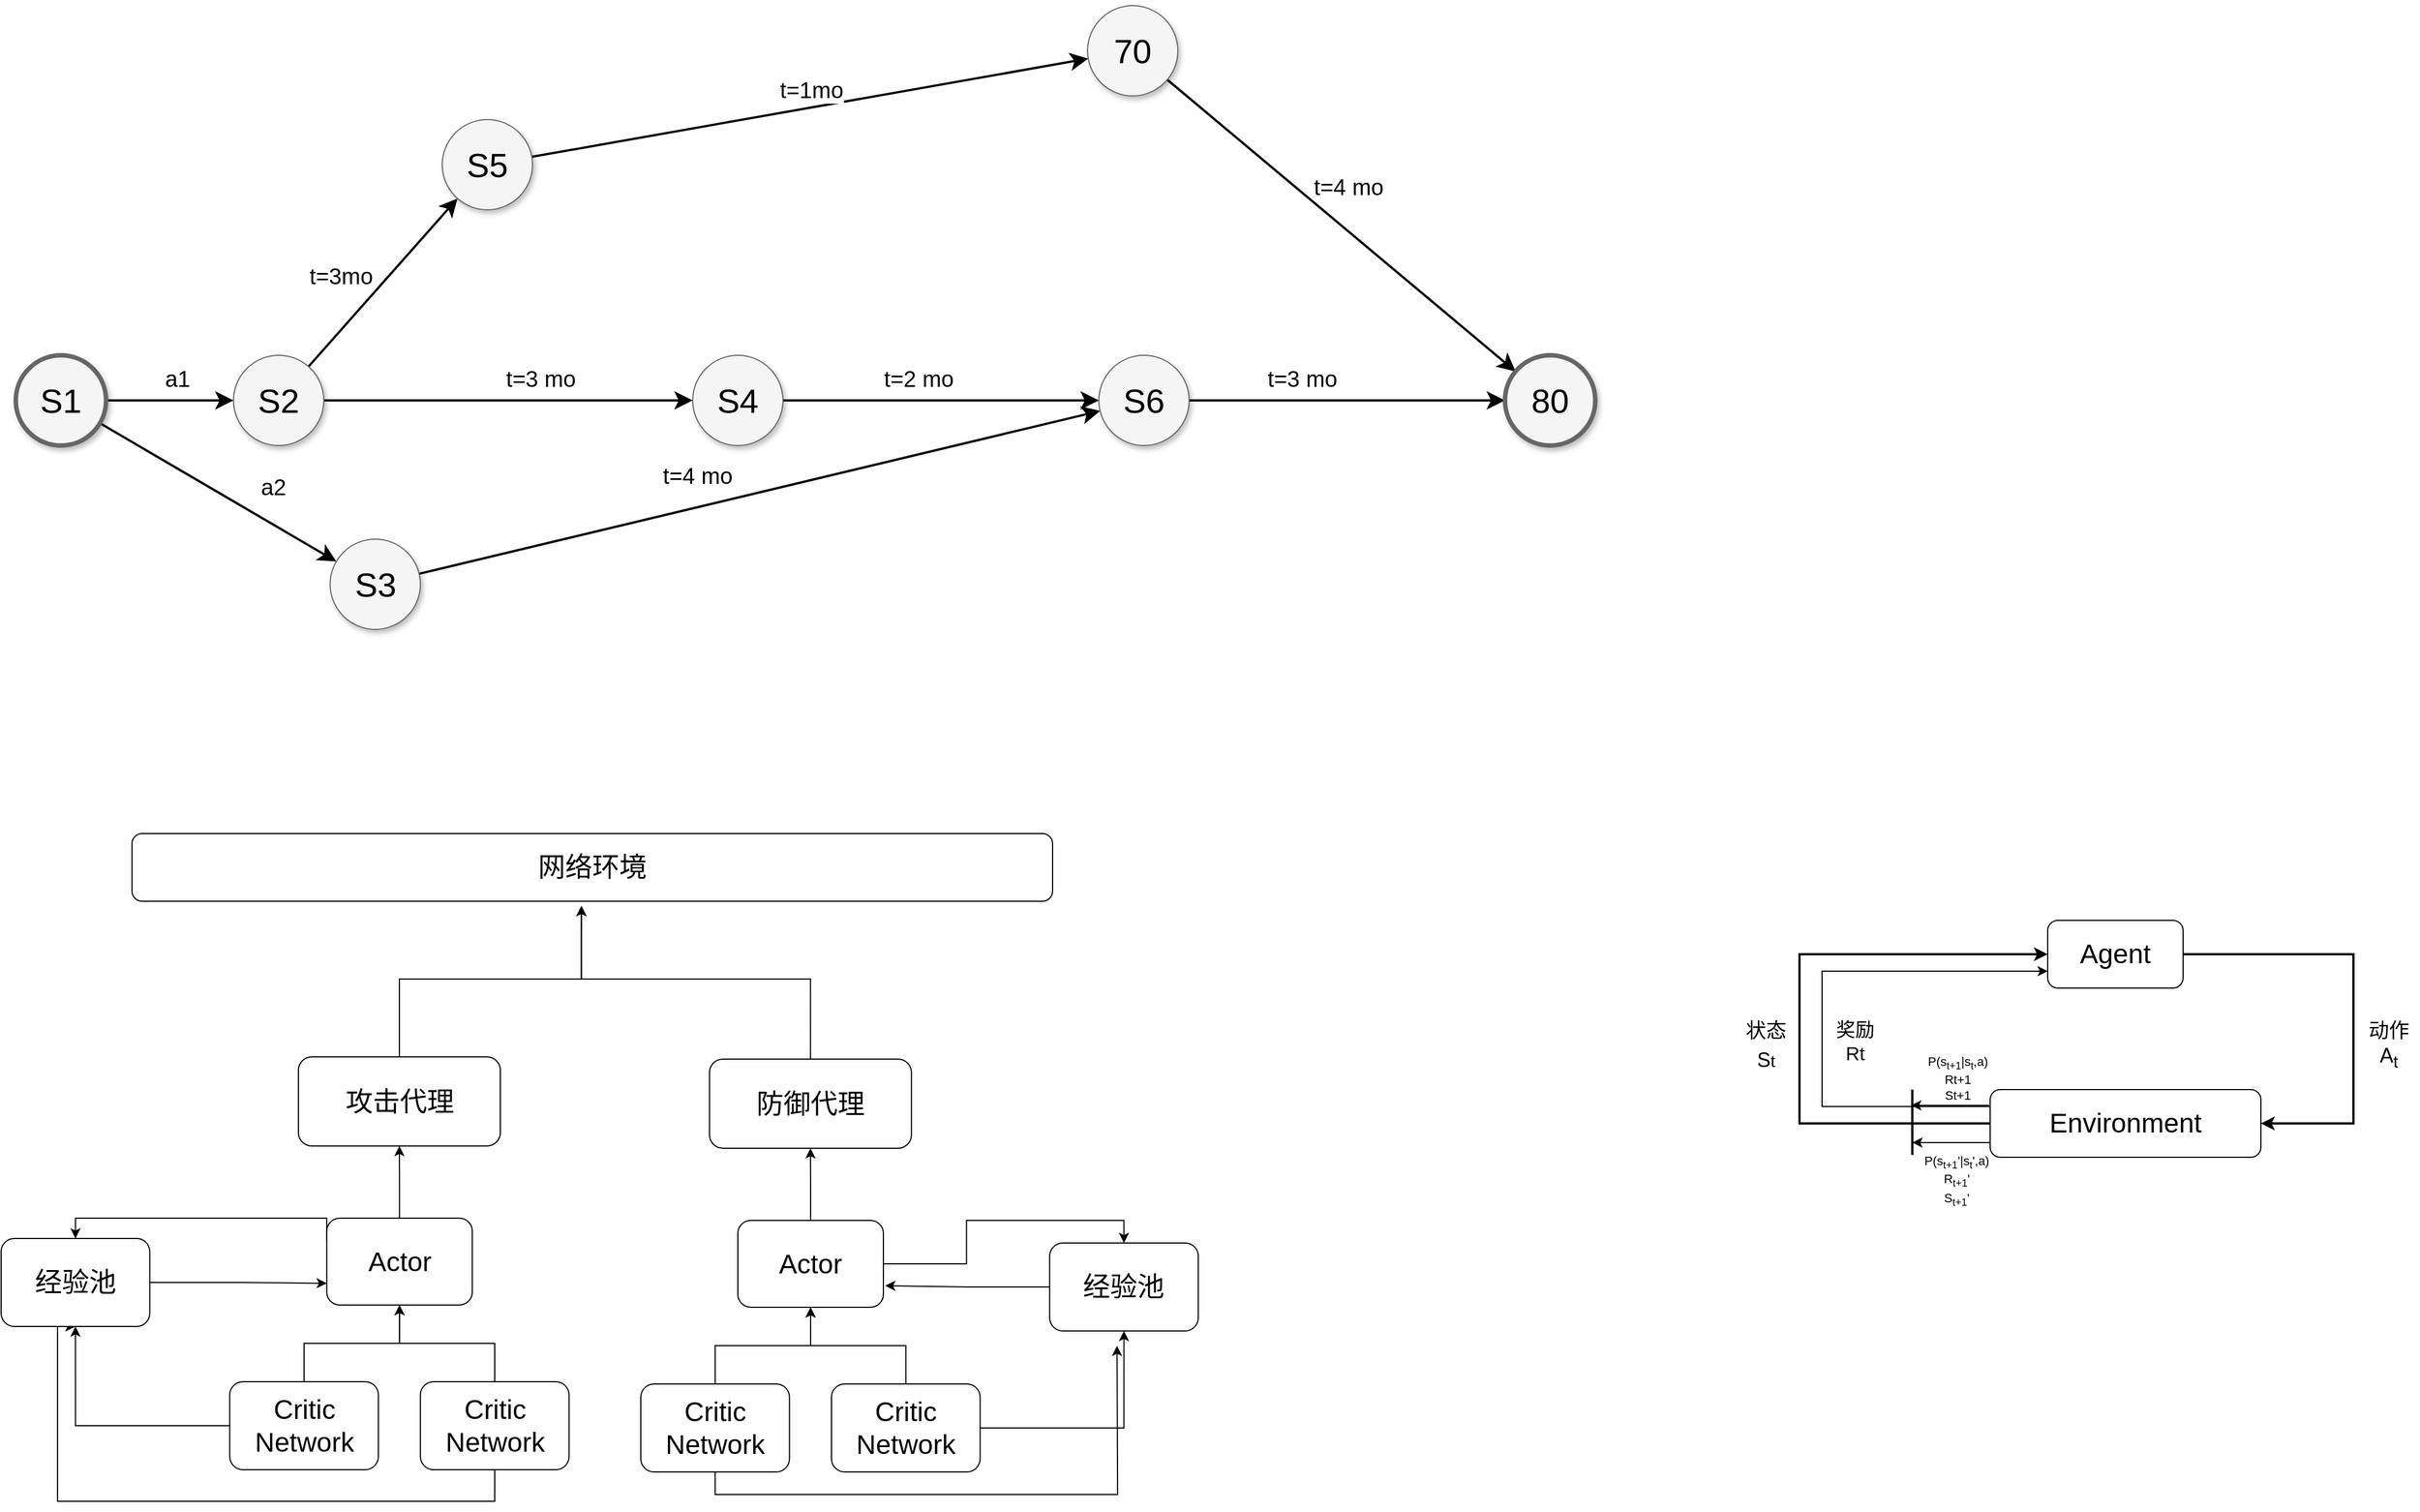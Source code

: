 <mxfile version="26.0.15">
  <diagram name="Page-1" id="ff44883e-f642-bcb2-894b-16b3d25a3f0b">
    <mxGraphModel dx="2248" dy="1188" grid="0" gridSize="10" guides="1" tooltips="1" connect="1" arrows="1" fold="1" page="0" pageScale="1.5" pageWidth="413" pageHeight="291" background="none" math="0" shadow="0">
      <root>
        <mxCell id="0" style=";html=1;" />
        <mxCell id="1" style=";html=1;" parent="0" />
        <mxCell id="f0bcc99304e6f5a-9" style="edgeStyle=none;curved=1;html=1;startSize=10;endArrow=classic;endFill=1;endSize=10;strokeColor=#000000;strokeWidth=2;fontSize=12;" parent="1" source="f0bcc99304e6f5a-1" target="f0bcc99304e6f5a-2" edge="1">
          <mxGeometry relative="1" as="geometry" />
        </mxCell>
        <mxCell id="f0bcc99304e6f5a-18" value="a1" style="text;html=1;resizable=0;points=[];align=center;verticalAlign=middle;labelBackgroundColor=none;fontSize=20;" parent="f0bcc99304e6f5a-9" vertex="1" connectable="0">
          <mxGeometry x="0.255" y="-5" relative="1" as="geometry">
            <mxPoint x="-8" y="-25" as="offset" />
          </mxGeometry>
        </mxCell>
        <mxCell id="f0bcc99304e6f5a-16" style="edgeStyle=none;curved=1;html=1;startSize=10;endFill=1;endSize=10;strokeWidth=2;fontSize=12;" parent="1" source="f0bcc99304e6f5a-1" target="f0bcc99304e6f5a-3" edge="1">
          <mxGeometry relative="1" as="geometry" />
        </mxCell>
        <mxCell id="f0bcc99304e6f5a-19" value="a2" style="text;html=1;resizable=0;points=[];align=center;verticalAlign=middle;labelBackgroundColor=#ffffff;fontSize=20;" parent="f0bcc99304e6f5a-16" vertex="1" connectable="0">
          <mxGeometry x="-0.074" y="-2" relative="1" as="geometry">
            <mxPoint x="57" y="-3" as="offset" />
          </mxGeometry>
        </mxCell>
        <mxCell id="f0bcc99304e6f5a-1" value="S1" style="ellipse;whiteSpace=wrap;html=1;rounded=0;shadow=1;strokeColor=#666666;strokeWidth=4;fontSize=30;align=center;fillColor=#f5f5f5;" parent="1" vertex="1">
          <mxGeometry x="170" y="570" width="80" height="80" as="geometry" />
        </mxCell>
        <mxCell id="f0bcc99304e6f5a-10" style="edgeStyle=none;curved=1;html=1;startSize=10;endFill=1;endSize=10;strokeWidth=2;fontSize=12;" parent="1" source="f0bcc99304e6f5a-2" target="f0bcc99304e6f5a-6" edge="1">
          <mxGeometry relative="1" as="geometry" />
        </mxCell>
        <mxCell id="f0bcc99304e6f5a-20" value="t=3 mo" style="text;html=1;resizable=0;points=[];align=center;verticalAlign=middle;labelBackgroundColor=#ffffff;fontSize=20;" parent="f0bcc99304e6f5a-10" vertex="1" connectable="0">
          <mxGeometry x="0.154" relative="1" as="geometry">
            <mxPoint x="3" y="-20" as="offset" />
          </mxGeometry>
        </mxCell>
        <mxCell id="f0bcc99304e6f5a-11" style="edgeStyle=none;curved=1;html=1;startSize=10;endFill=1;endSize=10;strokeWidth=2;fontSize=12;" parent="1" source="f0bcc99304e6f5a-2" target="f0bcc99304e6f5a-5" edge="1">
          <mxGeometry relative="1" as="geometry" />
        </mxCell>
        <mxCell id="f0bcc99304e6f5a-24" value="t=3mo" style="text;html=1;resizable=0;points=[];align=center;verticalAlign=middle;labelBackgroundColor=#ffffff;fontSize=20;" parent="f0bcc99304e6f5a-11" vertex="1" connectable="0">
          <mxGeometry x="0.167" y="-3" relative="1" as="geometry">
            <mxPoint x="-51" y="4" as="offset" />
          </mxGeometry>
        </mxCell>
        <mxCell id="f0bcc99304e6f5a-2" value="S2" style="ellipse;whiteSpace=wrap;html=1;rounded=0;shadow=1;strokeColor=#666666;strokeWidth=1;fontSize=30;align=center;fillColor=#f5f5f5;" parent="1" vertex="1">
          <mxGeometry x="363" y="570" width="80" height="80" as="geometry" />
        </mxCell>
        <mxCell id="f0bcc99304e6f5a-17" style="edgeStyle=none;curved=1;html=1;startSize=10;endFill=1;endSize=10;strokeWidth=2;fontSize=12;" parent="1" source="f0bcc99304e6f5a-3" target="f0bcc99304e6f5a-4" edge="1">
          <mxGeometry relative="1" as="geometry" />
        </mxCell>
        <mxCell id="f0bcc99304e6f5a-27" value="t=4 mo" style="text;html=1;resizable=0;points=[];align=center;verticalAlign=middle;labelBackgroundColor=#ffffff;fontSize=20;" parent="f0bcc99304e6f5a-17" vertex="1" connectable="0">
          <mxGeometry x="-0.132" y="-6" relative="1" as="geometry">
            <mxPoint x="-17" y="-31" as="offset" />
          </mxGeometry>
        </mxCell>
        <mxCell id="f0bcc99304e6f5a-3" value="S3" style="ellipse;whiteSpace=wrap;html=1;rounded=0;shadow=1;strokeColor=#666666;strokeWidth=1;fontSize=30;align=center;fillColor=#f5f5f5;" parent="1" vertex="1">
          <mxGeometry x="448.63" y="733" width="80" height="80" as="geometry" />
        </mxCell>
        <mxCell id="f0bcc99304e6f5a-15" style="edgeStyle=none;curved=1;html=1;startSize=10;endFill=1;endSize=10;strokeWidth=2;fontSize=12;" parent="1" source="f0bcc99304e6f5a-4" target="f0bcc99304e6f5a-8" edge="1">
          <mxGeometry relative="1" as="geometry" />
        </mxCell>
        <mxCell id="f0bcc99304e6f5a-23" value="t=3 mo" style="text;html=1;resizable=0;points=[];align=center;verticalAlign=middle;labelBackgroundColor=#ffffff;fontSize=20;" parent="f0bcc99304e6f5a-15" vertex="1" connectable="0">
          <mxGeometry x="-0.414" y="-1" relative="1" as="geometry">
            <mxPoint x="18" y="-21" as="offset" />
          </mxGeometry>
        </mxCell>
        <mxCell id="f0bcc99304e6f5a-4" value="S6" style="ellipse;whiteSpace=wrap;html=1;rounded=0;shadow=1;strokeColor=#666666;strokeWidth=1;fontSize=30;align=center;fillColor=#f5f5f5;" parent="1" vertex="1">
          <mxGeometry x="1130" y="570" width="80" height="80" as="geometry" />
        </mxCell>
        <mxCell id="f0bcc99304e6f5a-12" style="edgeStyle=none;curved=1;html=1;startSize=10;endFill=1;endSize=10;strokeWidth=2;fontSize=12;" parent="1" source="f0bcc99304e6f5a-5" target="f0bcc99304e6f5a-7" edge="1">
          <mxGeometry relative="1" as="geometry" />
        </mxCell>
        <mxCell id="f0bcc99304e6f5a-25" value="t=1mo" style="text;html=1;resizable=0;points=[];align=center;verticalAlign=middle;labelBackgroundColor=#ffffff;fontSize=20;" parent="f0bcc99304e6f5a-12" vertex="1" connectable="0">
          <mxGeometry x="-0.073" y="-5" relative="1" as="geometry">
            <mxPoint x="18" y="-25" as="offset" />
          </mxGeometry>
        </mxCell>
        <mxCell id="f0bcc99304e6f5a-5" value="S5" style="ellipse;whiteSpace=wrap;html=1;rounded=0;shadow=1;strokeColor=#666666;strokeWidth=1;fontSize=30;align=center;fillColor=#f5f5f5;" parent="1" vertex="1">
          <mxGeometry x="548" y="361" width="80" height="80" as="geometry" />
        </mxCell>
        <mxCell id="f0bcc99304e6f5a-14" style="edgeStyle=none;curved=1;html=1;startSize=10;endFill=1;endSize=10;strokeWidth=2;fontSize=12;" parent="1" source="f0bcc99304e6f5a-6" target="f0bcc99304e6f5a-4" edge="1">
          <mxGeometry relative="1" as="geometry" />
        </mxCell>
        <mxCell id="f0bcc99304e6f5a-22" value="t=2 mo" style="text;html=1;resizable=0;points=[];align=center;verticalAlign=middle;labelBackgroundColor=#ffffff;fontSize=20;" parent="f0bcc99304e6f5a-14" vertex="1" connectable="0">
          <mxGeometry x="-0.349" y="-1" relative="1" as="geometry">
            <mxPoint x="29" y="-21" as="offset" />
          </mxGeometry>
        </mxCell>
        <mxCell id="f0bcc99304e6f5a-6" value="S4" style="ellipse;whiteSpace=wrap;html=1;rounded=0;shadow=1;strokeColor=#666666;strokeWidth=1;fontSize=30;align=center;fillColor=#f5f5f5;" parent="1" vertex="1">
          <mxGeometry x="770" y="570" width="80" height="80" as="geometry" />
        </mxCell>
        <mxCell id="f0bcc99304e6f5a-13" style="edgeStyle=none;curved=1;html=1;startSize=10;endFill=1;endSize=10;strokeWidth=2;fontSize=12;" parent="1" source="f0bcc99304e6f5a-7" target="f0bcc99304e6f5a-8" edge="1">
          <mxGeometry relative="1" as="geometry" />
        </mxCell>
        <mxCell id="f0bcc99304e6f5a-26" value="t=4 mo" style="text;html=1;resizable=0;points=[];align=center;verticalAlign=middle;labelBackgroundColor=#ffffff;fontSize=20;" parent="f0bcc99304e6f5a-13" vertex="1" connectable="0">
          <mxGeometry x="-0.266" y="2" relative="1" as="geometry">
            <mxPoint x="45" y="1" as="offset" />
          </mxGeometry>
        </mxCell>
        <mxCell id="f0bcc99304e6f5a-7" value="70" style="ellipse;whiteSpace=wrap;html=1;rounded=0;shadow=1;strokeColor=#666666;strokeWidth=1;fontSize=30;align=center;fillColor=#f5f5f5;" parent="1" vertex="1">
          <mxGeometry x="1120" y="260" width="80" height="80" as="geometry" />
        </mxCell>
        <mxCell id="f0bcc99304e6f5a-8" value="80" style="ellipse;whiteSpace=wrap;html=1;rounded=0;shadow=1;strokeColor=#666666;strokeWidth=4;fontSize=30;align=center;fillColor=#f5f5f5;" parent="1" vertex="1">
          <mxGeometry x="1490" y="570" width="80" height="80" as="geometry" />
        </mxCell>
        <mxCell id="1hvpJ5m77YqwDwWk46-2-6" style="edgeStyle=orthogonalEdgeStyle;rounded=0;orthogonalLoop=1;jettySize=auto;html=1;exitX=1;exitY=0.5;exitDx=0;exitDy=0;entryX=1;entryY=0.5;entryDx=0;entryDy=0;strokeWidth=2;" parent="1" source="1hvpJ5m77YqwDwWk46-2-1" target="1hvpJ5m77YqwDwWk46-2-2" edge="1">
          <mxGeometry relative="1" as="geometry">
            <Array as="points">
              <mxPoint x="2242" y="1101" />
              <mxPoint x="2242" y="1251" />
            </Array>
          </mxGeometry>
        </mxCell>
        <mxCell id="1hvpJ5m77YqwDwWk46-2-1" value="&lt;font style=&quot;font-size: 24px;&quot;&gt;Agent&lt;/font&gt;" style="rounded=1;whiteSpace=wrap;html=1;" parent="1" vertex="1">
          <mxGeometry x="1971" y="1071" width="120" height="60" as="geometry" />
        </mxCell>
        <mxCell id="1hvpJ5m77YqwDwWk46-2-9" style="edgeStyle=orthogonalEdgeStyle;rounded=0;orthogonalLoop=1;jettySize=auto;html=1;exitX=0;exitY=0.5;exitDx=0;exitDy=0;entryX=0;entryY=0.5;entryDx=0;entryDy=0;strokeWidth=2;" parent="1" source="1hvpJ5m77YqwDwWk46-2-2" target="1hvpJ5m77YqwDwWk46-2-1" edge="1">
          <mxGeometry relative="1" as="geometry">
            <Array as="points">
              <mxPoint x="1751" y="1251" />
              <mxPoint x="1751" y="1101" />
            </Array>
          </mxGeometry>
        </mxCell>
        <mxCell id="1hvpJ5m77YqwDwWk46-2-13" style="edgeStyle=orthogonalEdgeStyle;rounded=0;orthogonalLoop=1;jettySize=auto;html=1;exitX=0;exitY=0.25;exitDx=0;exitDy=0;entryX=0;entryY=0.75;entryDx=0;entryDy=0;" parent="1" source="1hvpJ5m77YqwDwWk46-2-2" target="1hvpJ5m77YqwDwWk46-2-1" edge="1">
          <mxGeometry relative="1" as="geometry">
            <Array as="points">
              <mxPoint x="1771" y="1236" />
              <mxPoint x="1771" y="1116" />
            </Array>
          </mxGeometry>
        </mxCell>
        <mxCell id="1hvpJ5m77YqwDwWk46-2-2" value="&lt;font style=&quot;font-size: 24px;&quot;&gt;Environment&lt;/font&gt;" style="rounded=1;whiteSpace=wrap;html=1;" parent="1" vertex="1">
          <mxGeometry x="1920" y="1221" width="240" height="60" as="geometry" />
        </mxCell>
        <mxCell id="1hvpJ5m77YqwDwWk46-2-7" value="动作&lt;div&gt;A&lt;sub&gt;t&lt;/sub&gt;&lt;/div&gt;" style="text;html=1;align=center;verticalAlign=middle;resizable=0;points=[];autosize=1;strokeColor=none;fillColor=none;fontSize=18;" parent="1" vertex="1">
          <mxGeometry x="2246" y="1152" width="54" height="59" as="geometry" />
        </mxCell>
        <mxCell id="1hvpJ5m77YqwDwWk46-2-8" value="" style="endArrow=none;html=1;rounded=0;strokeWidth=2;" parent="1" edge="1">
          <mxGeometry width="50" height="50" relative="1" as="geometry">
            <mxPoint x="1851" y="1279" as="sourcePoint" />
            <mxPoint x="1851" y="1221" as="targetPoint" />
          </mxGeometry>
        </mxCell>
        <mxCell id="1hvpJ5m77YqwDwWk46-2-10" value="状态&lt;br&gt;&lt;div&gt;&lt;sub&gt;&lt;span style=&quot;font-size: 18px;&quot;&gt;S&lt;/span&gt;t&lt;/sub&gt;&lt;/div&gt;" style="text;html=1;align=center;verticalAlign=middle;resizable=0;points=[];autosize=1;strokeColor=none;fillColor=none;fontSize=18;" parent="1" vertex="1">
          <mxGeometry x="1694" y="1152" width="54" height="59" as="geometry" />
        </mxCell>
        <mxCell id="1hvpJ5m77YqwDwWk46-2-11" value="" style="endArrow=classic;html=1;rounded=0;" parent="1" edge="1">
          <mxGeometry width="50" height="50" relative="1" as="geometry">
            <mxPoint x="1919" y="1235" as="sourcePoint" />
            <mxPoint x="1850" y="1235" as="targetPoint" />
          </mxGeometry>
        </mxCell>
        <mxCell id="1hvpJ5m77YqwDwWk46-2-12" value="P(s&lt;sub&gt;t+1&lt;/sub&gt;|s&lt;sub&gt;t&lt;/sub&gt;,a)&lt;div&gt;&lt;span&gt;R&lt;/span&gt;&lt;span&gt;t+1&lt;/span&gt;&lt;/div&gt;&lt;div&gt;&lt;span&gt;S&lt;/span&gt;&lt;span&gt;t+1&lt;/span&gt;&lt;/div&gt;" style="text;html=1;align=center;verticalAlign=middle;resizable=0;points=[];autosize=1;strokeColor=none;fillColor=none;fontSize=11;" parent="1" vertex="1">
          <mxGeometry x="1855" y="1184" width="71" height="54" as="geometry" />
        </mxCell>
        <mxCell id="1hvpJ5m77YqwDwWk46-2-14" value="&lt;font style=&quot;font-size: 17px;&quot;&gt;奖励&lt;/font&gt;&lt;div&gt;&lt;font style=&quot;font-size: 17px;&quot;&gt;Rt&lt;/font&gt;&lt;/div&gt;" style="text;html=1;align=center;verticalAlign=middle;resizable=0;points=[];autosize=1;strokeColor=none;fillColor=none;" parent="1" vertex="1">
          <mxGeometry x="1774" y="1152" width="52" height="53" as="geometry" />
        </mxCell>
        <mxCell id="1hvpJ5m77YqwDwWk46-2-15" value="P(s&lt;sub&gt;t+1&lt;/sub&gt;&#39;|s&lt;sub&gt;t&lt;/sub&gt;&#39;,a)&lt;div&gt;&lt;span&gt;R&lt;/span&gt;&lt;span&gt;&lt;sub&gt;t+1&lt;/sub&gt;&lt;/span&gt;&lt;span style=&quot;background-color: initial;&quot;&gt;&#39;&lt;/span&gt;&lt;/div&gt;&lt;div&gt;&lt;span&gt;S&lt;/span&gt;&lt;span&gt;&lt;sub&gt;t+1&lt;/sub&gt;&lt;/span&gt;&lt;span style=&quot;background-color: initial;&quot;&gt;&#39;&lt;/span&gt;&lt;/div&gt;" style="text;html=1;align=center;verticalAlign=middle;resizable=0;points=[];autosize=1;strokeColor=none;fillColor=none;fontSize=11;" parent="1" vertex="1">
          <mxGeometry x="1852.5" y="1272" width="75" height="60" as="geometry" />
        </mxCell>
        <mxCell id="1hvpJ5m77YqwDwWk46-2-16" value="" style="endArrow=classic;html=1;rounded=0;" parent="1" edge="1">
          <mxGeometry width="50" height="50" relative="1" as="geometry">
            <mxPoint x="1920" y="1268" as="sourcePoint" />
            <mxPoint x="1851" y="1268" as="targetPoint" />
          </mxGeometry>
        </mxCell>
        <mxCell id="dEJNEvRvPIgXPgw6vWS1-1" value="&lt;span style=&quot;font-size: 24px;&quot;&gt;攻击代理&lt;/span&gt;" style="rounded=1;whiteSpace=wrap;html=1;" vertex="1" parent="1">
          <mxGeometry x="420.5" y="1192" width="179" height="79" as="geometry" />
        </mxCell>
        <mxCell id="dEJNEvRvPIgXPgw6vWS1-9" style="edgeStyle=orthogonalEdgeStyle;rounded=0;orthogonalLoop=1;jettySize=auto;html=1;entryX=0.5;entryY=1;entryDx=0;entryDy=0;" edge="1" parent="1" source="dEJNEvRvPIgXPgw6vWS1-2" target="dEJNEvRvPIgXPgw6vWS1-1">
          <mxGeometry relative="1" as="geometry" />
        </mxCell>
        <mxCell id="dEJNEvRvPIgXPgw6vWS1-20" style="edgeStyle=orthogonalEdgeStyle;rounded=0;orthogonalLoop=1;jettySize=auto;html=1;exitX=0;exitY=0.25;exitDx=0;exitDy=0;entryX=0.5;entryY=0;entryDx=0;entryDy=0;" edge="1" parent="1" source="dEJNEvRvPIgXPgw6vWS1-2" target="dEJNEvRvPIgXPgw6vWS1-18">
          <mxGeometry relative="1" as="geometry">
            <Array as="points">
              <mxPoint x="446" y="1335" />
              <mxPoint x="223" y="1335" />
            </Array>
          </mxGeometry>
        </mxCell>
        <mxCell id="dEJNEvRvPIgXPgw6vWS1-2" value="&lt;span style=&quot;font-size: 24px;&quot;&gt;Actor&lt;/span&gt;" style="rounded=1;whiteSpace=wrap;html=1;" vertex="1" parent="1">
          <mxGeometry x="445.63" y="1335" width="129" height="77" as="geometry" />
        </mxCell>
        <mxCell id="dEJNEvRvPIgXPgw6vWS1-4" style="edgeStyle=orthogonalEdgeStyle;rounded=0;orthogonalLoop=1;jettySize=auto;html=1;entryX=0.5;entryY=1;entryDx=0;entryDy=0;" edge="1" parent="1" source="dEJNEvRvPIgXPgw6vWS1-3" target="dEJNEvRvPIgXPgw6vWS1-2">
          <mxGeometry relative="1" as="geometry" />
        </mxCell>
        <mxCell id="dEJNEvRvPIgXPgw6vWS1-19" style="edgeStyle=orthogonalEdgeStyle;rounded=0;orthogonalLoop=1;jettySize=auto;html=1;exitX=0;exitY=0.5;exitDx=0;exitDy=0;entryX=0.5;entryY=1;entryDx=0;entryDy=0;" edge="1" parent="1" source="dEJNEvRvPIgXPgw6vWS1-3" target="dEJNEvRvPIgXPgw6vWS1-18">
          <mxGeometry relative="1" as="geometry" />
        </mxCell>
        <mxCell id="dEJNEvRvPIgXPgw6vWS1-3" value="&lt;span style=&quot;font-size: 24px;&quot;&gt;Critic Network&lt;/span&gt;" style="rounded=1;whiteSpace=wrap;html=1;" vertex="1" parent="1">
          <mxGeometry x="359.63" y="1480" width="131.75" height="78" as="geometry" />
        </mxCell>
        <mxCell id="dEJNEvRvPIgXPgw6vWS1-7" style="edgeStyle=orthogonalEdgeStyle;rounded=0;orthogonalLoop=1;jettySize=auto;html=1;entryX=0.5;entryY=1;entryDx=0;entryDy=0;" edge="1" parent="1" source="dEJNEvRvPIgXPgw6vWS1-6" target="dEJNEvRvPIgXPgw6vWS1-2">
          <mxGeometry relative="1" as="geometry" />
        </mxCell>
        <mxCell id="dEJNEvRvPIgXPgw6vWS1-21" style="edgeStyle=orthogonalEdgeStyle;rounded=0;orthogonalLoop=1;jettySize=auto;html=1;entryX=0.5;entryY=1;entryDx=0;entryDy=0;" edge="1" parent="1" source="dEJNEvRvPIgXPgw6vWS1-6" target="dEJNEvRvPIgXPgw6vWS1-18">
          <mxGeometry relative="1" as="geometry">
            <Array as="points">
              <mxPoint x="595" y="1586" />
              <mxPoint x="207" y="1586" />
            </Array>
          </mxGeometry>
        </mxCell>
        <mxCell id="dEJNEvRvPIgXPgw6vWS1-6" value="&lt;span style=&quot;font-size: 24px;&quot;&gt;Critic Network&lt;/span&gt;" style="rounded=1;whiteSpace=wrap;html=1;" vertex="1" parent="1">
          <mxGeometry x="528.63" y="1480" width="131.75" height="78" as="geometry" />
        </mxCell>
        <mxCell id="dEJNEvRvPIgXPgw6vWS1-8" value="&lt;span style=&quot;font-size: 24px;&quot;&gt;网络环境&lt;/span&gt;" style="rounded=1;whiteSpace=wrap;html=1;" vertex="1" parent="1">
          <mxGeometry x="273" y="994" width="816" height="60" as="geometry" />
        </mxCell>
        <mxCell id="dEJNEvRvPIgXPgw6vWS1-10" style="edgeStyle=orthogonalEdgeStyle;rounded=0;orthogonalLoop=1;jettySize=auto;html=1;entryX=0.488;entryY=1.071;entryDx=0;entryDy=0;entryPerimeter=0;" edge="1" parent="1" source="dEJNEvRvPIgXPgw6vWS1-1" target="dEJNEvRvPIgXPgw6vWS1-8">
          <mxGeometry relative="1" as="geometry" />
        </mxCell>
        <mxCell id="dEJNEvRvPIgXPgw6vWS1-22" style="edgeStyle=orthogonalEdgeStyle;rounded=0;orthogonalLoop=1;jettySize=auto;html=1;exitX=1;exitY=0.5;exitDx=0;exitDy=0;entryX=0;entryY=0.75;entryDx=0;entryDy=0;" edge="1" parent="1" source="dEJNEvRvPIgXPgw6vWS1-18" target="dEJNEvRvPIgXPgw6vWS1-2">
          <mxGeometry relative="1" as="geometry" />
        </mxCell>
        <mxCell id="dEJNEvRvPIgXPgw6vWS1-18" value="&lt;span style=&quot;font-size: 24px;&quot;&gt;经验池&lt;/span&gt;" style="rounded=1;whiteSpace=wrap;html=1;" vertex="1" parent="1">
          <mxGeometry x="157" y="1353" width="131.75" height="78" as="geometry" />
        </mxCell>
        <mxCell id="dEJNEvRvPIgXPgw6vWS1-41" style="edgeStyle=orthogonalEdgeStyle;rounded=0;orthogonalLoop=1;jettySize=auto;html=1;exitX=0.5;exitY=0;exitDx=0;exitDy=0;" edge="1" parent="1" source="dEJNEvRvPIgXPgw6vWS1-23">
          <mxGeometry relative="1" as="geometry">
            <mxPoint x="671.444" y="1058.111" as="targetPoint" />
            <Array as="points">
              <mxPoint x="874" y="1123" />
              <mxPoint x="671" y="1123" />
            </Array>
          </mxGeometry>
        </mxCell>
        <mxCell id="dEJNEvRvPIgXPgw6vWS1-23" value="&lt;span style=&quot;font-size: 24px;&quot;&gt;防御代理&lt;/span&gt;" style="rounded=1;whiteSpace=wrap;html=1;" vertex="1" parent="1">
          <mxGeometry x="784.87" y="1194" width="179" height="79" as="geometry" />
        </mxCell>
        <mxCell id="dEJNEvRvPIgXPgw6vWS1-24" style="edgeStyle=orthogonalEdgeStyle;rounded=0;orthogonalLoop=1;jettySize=auto;html=1;entryX=0.5;entryY=1;entryDx=0;entryDy=0;" edge="1" source="dEJNEvRvPIgXPgw6vWS1-26" target="dEJNEvRvPIgXPgw6vWS1-23" parent="1">
          <mxGeometry relative="1" as="geometry" />
        </mxCell>
        <mxCell id="dEJNEvRvPIgXPgw6vWS1-35" style="edgeStyle=orthogonalEdgeStyle;rounded=0;orthogonalLoop=1;jettySize=auto;html=1;entryX=0.5;entryY=0;entryDx=0;entryDy=0;" edge="1" parent="1" source="dEJNEvRvPIgXPgw6vWS1-26" target="dEJNEvRvPIgXPgw6vWS1-34">
          <mxGeometry relative="1" as="geometry" />
        </mxCell>
        <mxCell id="dEJNEvRvPIgXPgw6vWS1-26" value="&lt;span style=&quot;font-size: 24px;&quot;&gt;Actor&lt;/span&gt;" style="rounded=1;whiteSpace=wrap;html=1;" vertex="1" parent="1">
          <mxGeometry x="810" y="1337" width="129" height="77" as="geometry" />
        </mxCell>
        <mxCell id="dEJNEvRvPIgXPgw6vWS1-27" style="edgeStyle=orthogonalEdgeStyle;rounded=0;orthogonalLoop=1;jettySize=auto;html=1;entryX=0.5;entryY=1;entryDx=0;entryDy=0;" edge="1" source="dEJNEvRvPIgXPgw6vWS1-29" target="dEJNEvRvPIgXPgw6vWS1-26" parent="1">
          <mxGeometry relative="1" as="geometry" />
        </mxCell>
        <mxCell id="dEJNEvRvPIgXPgw6vWS1-37" style="edgeStyle=orthogonalEdgeStyle;rounded=0;orthogonalLoop=1;jettySize=auto;html=1;exitX=0.5;exitY=1;exitDx=0;exitDy=0;" edge="1" parent="1" source="dEJNEvRvPIgXPgw6vWS1-29">
          <mxGeometry relative="1" as="geometry">
            <mxPoint x="1146.095" y="1448.177" as="targetPoint" />
          </mxGeometry>
        </mxCell>
        <mxCell id="dEJNEvRvPIgXPgw6vWS1-29" value="&lt;span style=&quot;font-size: 24px;&quot;&gt;Critic Network&lt;/span&gt;" style="rounded=1;whiteSpace=wrap;html=1;" vertex="1" parent="1">
          <mxGeometry x="724" y="1482" width="131.75" height="78" as="geometry" />
        </mxCell>
        <mxCell id="dEJNEvRvPIgXPgw6vWS1-30" style="edgeStyle=orthogonalEdgeStyle;rounded=0;orthogonalLoop=1;jettySize=auto;html=1;entryX=0.5;entryY=1;entryDx=0;entryDy=0;" edge="1" source="dEJNEvRvPIgXPgw6vWS1-32" target="dEJNEvRvPIgXPgw6vWS1-26" parent="1">
          <mxGeometry relative="1" as="geometry" />
        </mxCell>
        <mxCell id="dEJNEvRvPIgXPgw6vWS1-36" style="edgeStyle=orthogonalEdgeStyle;rounded=0;orthogonalLoop=1;jettySize=auto;html=1;exitX=1;exitY=0.5;exitDx=0;exitDy=0;entryX=0.5;entryY=1;entryDx=0;entryDy=0;" edge="1" parent="1" source="dEJNEvRvPIgXPgw6vWS1-32" target="dEJNEvRvPIgXPgw6vWS1-34">
          <mxGeometry relative="1" as="geometry" />
        </mxCell>
        <mxCell id="dEJNEvRvPIgXPgw6vWS1-32" value="&lt;span style=&quot;font-size: 24px;&quot;&gt;Critic Network&lt;/span&gt;" style="rounded=1;whiteSpace=wrap;html=1;" vertex="1" parent="1">
          <mxGeometry x="893" y="1482" width="131.75" height="78" as="geometry" />
        </mxCell>
        <mxCell id="dEJNEvRvPIgXPgw6vWS1-38" style="edgeStyle=orthogonalEdgeStyle;rounded=0;orthogonalLoop=1;jettySize=auto;html=1;exitX=0;exitY=0.5;exitDx=0;exitDy=0;" edge="1" parent="1" source="dEJNEvRvPIgXPgw6vWS1-34">
          <mxGeometry relative="1" as="geometry">
            <mxPoint x="940.605" y="1394.843" as="targetPoint" />
          </mxGeometry>
        </mxCell>
        <mxCell id="dEJNEvRvPIgXPgw6vWS1-34" value="&lt;span style=&quot;font-size: 24px;&quot;&gt;经验池&lt;/span&gt;" style="rounded=1;whiteSpace=wrap;html=1;" vertex="1" parent="1">
          <mxGeometry x="1086.37" y="1357" width="131.75" height="78" as="geometry" />
        </mxCell>
      </root>
    </mxGraphModel>
  </diagram>
</mxfile>
